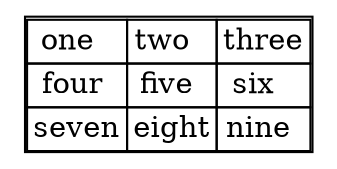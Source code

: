 
digraph {

  tbl [

    shape=plaintext
    label=<
          <table color='black' cellspacing='0'>
            <tr><td>one  </td><td>two  </td><td>three</td></tr>
            <tr><td>four </td><td>five </td><td>six  </td></tr>
            <tr><td>seven</td><td>eight</td><td>nine </td></tr>
          </table>
    >];

}